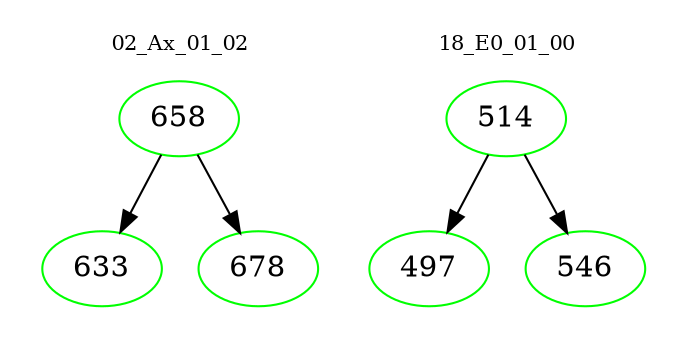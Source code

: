 digraph{
subgraph cluster_0 {
color = white
label = "02_Ax_01_02";
fontsize=10;
T0_658 [label="658", color="green"]
T0_658 -> T0_633 [color="black"]
T0_633 [label="633", color="green"]
T0_658 -> T0_678 [color="black"]
T0_678 [label="678", color="green"]
}
subgraph cluster_1 {
color = white
label = "18_E0_01_00";
fontsize=10;
T1_514 [label="514", color="green"]
T1_514 -> T1_497 [color="black"]
T1_497 [label="497", color="green"]
T1_514 -> T1_546 [color="black"]
T1_546 [label="546", color="green"]
}
}
